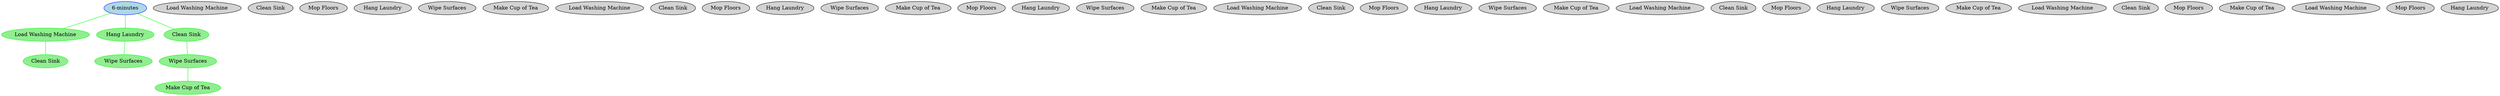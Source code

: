 // Task List
graph {
	node [style=filled]
	root [label="6-minutes" color=blue fillcolor=lightblue]
	"Load Washing Machine_0" [label="Load Washing Machine"]
	"Clean Sink_0" [label="Clean Sink"]
	"Mop Floors_0" [label="Mop Floors"]
	"Hang Laundry_0" [label="Hang Laundry"]
	"Wipe Surfaces_0" [label="Wipe Surfaces"]
	"Make Cup of Tea_0" [label="Make Cup of Tea"]
	"Load Washing Machine_1" [label="Load Washing Machine"]
	"Clean Sink_1" [label="Clean Sink"]
	"Mop Floors_1" [label="Mop Floors"]
	"Hang Laundry_1" [label="Hang Laundry"]
	"Wipe Surfaces_1" [label="Wipe Surfaces"]
	"Make Cup of Tea_1" [label="Make Cup of Tea"]
	"Load Washing Machine_2" [label="Load Washing Machine"]
	"Clean Sink_2" [label="Clean Sink"]
	"Mop Floors_2" [label="Mop Floors"]
	"Hang Laundry_2" [label="Hang Laundry"]
	"Wipe Surfaces_2" [label="Wipe Surfaces"]
	"Make Cup of Tea_2" [label="Make Cup of Tea"]
	root -- "Load Washing Machine_2" [color=green]
	"Load Washing Machine_2" [color=green fillcolor=lightgreen]
	"Load Washing Machine_2" -- "Clean Sink_2" [color=green]
	"Clean Sink_2" [color=green fillcolor=lightgreen]
	"Load Washing Machine_2" [label="Load Washing Machine"]
	"Clean Sink_2" [label="Clean Sink"]
	"Mop Floors_2" [label="Mop Floors"]
	"Hang Laundry_2" [label="Hang Laundry"]
	"Wipe Surfaces_2" [label="Wipe Surfaces"]
	"Make Cup of Tea_2" [label="Make Cup of Tea"]
	"Load Washing Machine_3" [label="Load Washing Machine"]
	"Clean Sink_3" [label="Clean Sink"]
	"Mop Floors_3" [label="Mop Floors"]
	"Hang Laundry_3" [label="Hang Laundry"]
	"Wipe Surfaces_3" [label="Wipe Surfaces"]
	"Make Cup of Tea_3" [label="Make Cup of Tea"]
	"Load Washing Machine_3" [label="Load Washing Machine"]
	"Clean Sink_3" [label="Clean Sink"]
	"Mop Floors_3" [label="Mop Floors"]
	"Hang Laundry_3" [label="Hang Laundry"]
	"Wipe Surfaces_3" [label="Wipe Surfaces"]
	"Make Cup of Tea_3" [label="Make Cup of Tea"]
	"Load Washing Machine_4" [label="Load Washing Machine"]
	"Clean Sink_4" [label="Clean Sink"]
	"Mop Floors_4" [label="Mop Floors"]
	"Hang Laundry_4" [label="Hang Laundry"]
	"Wipe Surfaces_4" [label="Wipe Surfaces"]
	"Make Cup of Tea_4" [label="Make Cup of Tea"]
	"Load Washing Machine_4" [label="Load Washing Machine"]
	"Clean Sink_4" [label="Clean Sink"]
	"Mop Floors_4" [label="Mop Floors"]
	"Hang Laundry_4" [label="Hang Laundry"]
	"Wipe Surfaces_4" [label="Wipe Surfaces"]
	"Make Cup of Tea_4" [label="Make Cup of Tea"]
	"Load Washing Machine_5" [label="Load Washing Machine"]
	"Clean Sink_5" [label="Clean Sink"]
	"Mop Floors_5" [label="Mop Floors"]
	"Hang Laundry_5" [label="Hang Laundry"]
	"Wipe Surfaces_5" [label="Wipe Surfaces"]
	"Make Cup of Tea_5" [label="Make Cup of Tea"]
	"Load Washing Machine_6" [label="Load Washing Machine"]
	"Clean Sink_6" [label="Clean Sink"]
	"Mop Floors_6" [label="Mop Floors"]
	"Hang Laundry_6" [label="Hang Laundry"]
	"Wipe Surfaces_6" [label="Wipe Surfaces"]
	"Make Cup of Tea_6" [label="Make Cup of Tea"]
	"Load Washing Machine_6" [label="Load Washing Machine"]
	"Clean Sink_6" [label="Clean Sink"]
	"Mop Floors_6" [label="Mop Floors"]
	"Hang Laundry_6" [label="Hang Laundry"]
	"Wipe Surfaces_6" [label="Wipe Surfaces"]
	"Make Cup of Tea_6" [label="Make Cup of Tea"]
	"Load Washing Machine_5" [label="Load Washing Machine"]
	"Clean Sink_5" [label="Clean Sink"]
	"Mop Floors_5" [label="Mop Floors"]
	"Hang Laundry_5" [label="Hang Laundry"]
	"Wipe Surfaces_5" [label="Wipe Surfaces"]
	"Make Cup of Tea_5" [label="Make Cup of Tea"]
	"Load Washing Machine_6" [label="Load Washing Machine"]
	"Clean Sink_6" [label="Clean Sink"]
	"Mop Floors_6" [label="Mop Floors"]
	"Hang Laundry_6" [label="Hang Laundry"]
	"Wipe Surfaces_6" [label="Wipe Surfaces"]
	"Make Cup of Tea_6" [label="Make Cup of Tea"]
	"Load Washing Machine_6" [label="Load Washing Machine"]
	"Clean Sink_6" [label="Clean Sink"]
	"Mop Floors_6" [label="Mop Floors"]
	"Hang Laundry_6" [label="Hang Laundry"]
	"Wipe Surfaces_6" [label="Wipe Surfaces"]
	"Make Cup of Tea_6" [label="Make Cup of Tea"]
	"Load Washing Machine_1" [label="Load Washing Machine"]
	"Clean Sink_1" [label="Clean Sink"]
	"Mop Floors_1" [label="Mop Floors"]
	"Hang Laundry_1" [label="Hang Laundry"]
	"Wipe Surfaces_1" [label="Wipe Surfaces"]
	"Make Cup of Tea_1" [label="Make Cup of Tea"]
	"Load Washing Machine_2" [label="Load Washing Machine"]
	"Clean Sink_2" [label="Clean Sink"]
	"Mop Floors_2" [label="Mop Floors"]
	"Hang Laundry_2" [label="Hang Laundry"]
	"Wipe Surfaces_2" [label="Wipe Surfaces"]
	"Make Cup of Tea_2" [label="Make Cup of Tea"]
	"Load Washing Machine_3" [label="Load Washing Machine"]
	"Clean Sink_3" [label="Clean Sink"]
	"Mop Floors_3" [label="Mop Floors"]
	"Hang Laundry_3" [label="Hang Laundry"]
	"Wipe Surfaces_3" [label="Wipe Surfaces"]
	"Make Cup of Tea_3" [label="Make Cup of Tea"]
	"Load Washing Machine_3" [label="Load Washing Machine"]
	"Clean Sink_3" [label="Clean Sink"]
	"Mop Floors_3" [label="Mop Floors"]
	"Hang Laundry_3" [label="Hang Laundry"]
	"Wipe Surfaces_3" [label="Wipe Surfaces"]
	"Make Cup of Tea_3" [label="Make Cup of Tea"]
	"Load Washing Machine_4" [label="Load Washing Machine"]
	"Clean Sink_4" [label="Clean Sink"]
	"Mop Floors_4" [label="Mop Floors"]
	"Hang Laundry_4" [label="Hang Laundry"]
	"Wipe Surfaces_4" [label="Wipe Surfaces"]
	"Make Cup of Tea_4" [label="Make Cup of Tea"]
	"Load Washing Machine_4" [label="Load Washing Machine"]
	"Clean Sink_4" [label="Clean Sink"]
	"Mop Floors_4" [label="Mop Floors"]
	"Hang Laundry_4" [label="Hang Laundry"]
	"Wipe Surfaces_4" [label="Wipe Surfaces"]
	"Make Cup of Tea_4" [label="Make Cup of Tea"]
	"Load Washing Machine_5" [label="Load Washing Machine"]
	"Clean Sink_5" [label="Clean Sink"]
	"Mop Floors_5" [label="Mop Floors"]
	"Hang Laundry_5" [label="Hang Laundry"]
	"Wipe Surfaces_5" [label="Wipe Surfaces"]
	"Make Cup of Tea_5" [label="Make Cup of Tea"]
	"Load Washing Machine_6" [label="Load Washing Machine"]
	"Clean Sink_6" [label="Clean Sink"]
	"Mop Floors_6" [label="Mop Floors"]
	"Hang Laundry_6" [label="Hang Laundry"]
	"Wipe Surfaces_6" [label="Wipe Surfaces"]
	"Make Cup of Tea_6" [label="Make Cup of Tea"]
	root -- "Clean Sink_6" [color=green]
	"Clean Sink_6" [color=green fillcolor=lightgreen]
	"Clean Sink_6" -- "Wipe Surfaces_6" [color=green]
	"Wipe Surfaces_6" [color=green fillcolor=lightgreen]
	"Wipe Surfaces_6" -- "Make Cup of Tea_6" [color=green]
	"Make Cup of Tea_6" [color=green fillcolor=lightgreen]
	"Load Washing Machine_6" [label="Load Washing Machine"]
	"Clean Sink_6" [label="Clean Sink"]
	"Mop Floors_6" [label="Mop Floors"]
	"Hang Laundry_6" [label="Hang Laundry"]
	"Wipe Surfaces_6" [label="Wipe Surfaces"]
	"Make Cup of Tea_6" [label="Make Cup of Tea"]
	"Load Washing Machine_5" [label="Load Washing Machine"]
	"Clean Sink_5" [label="Clean Sink"]
	"Mop Floors_5" [label="Mop Floors"]
	"Hang Laundry_5" [label="Hang Laundry"]
	"Wipe Surfaces_5" [label="Wipe Surfaces"]
	"Make Cup of Tea_5" [label="Make Cup of Tea"]
	"Load Washing Machine_6" [label="Load Washing Machine"]
	"Clean Sink_6" [label="Clean Sink"]
	"Mop Floors_6" [label="Mop Floors"]
	"Hang Laundry_6" [label="Hang Laundry"]
	"Wipe Surfaces_6" [label="Wipe Surfaces"]
	"Make Cup of Tea_6" [label="Make Cup of Tea"]
	"Load Washing Machine_6" [label="Load Washing Machine"]
	"Clean Sink_6" [label="Clean Sink"]
	"Mop Floors_6" [label="Mop Floors"]
	"Hang Laundry_6" [label="Hang Laundry"]
	"Wipe Surfaces_6" [label="Wipe Surfaces"]
	"Make Cup of Tea_6" [label="Make Cup of Tea"]
	"Load Washing Machine_2" [label="Load Washing Machine"]
	"Clean Sink_2" [label="Clean Sink"]
	"Mop Floors_2" [label="Mop Floors"]
	"Hang Laundry_2" [label="Hang Laundry"]
	"Wipe Surfaces_2" [label="Wipe Surfaces"]
	"Make Cup of Tea_2" [label="Make Cup of Tea"]
	"Load Washing Machine_3" [label="Load Washing Machine"]
	"Clean Sink_3" [label="Clean Sink"]
	"Mop Floors_3" [label="Mop Floors"]
	"Hang Laundry_3" [label="Hang Laundry"]
	"Wipe Surfaces_3" [label="Wipe Surfaces"]
	"Make Cup of Tea_3" [label="Make Cup of Tea"]
	"Load Washing Machine_3" [label="Load Washing Machine"]
	"Clean Sink_3" [label="Clean Sink"]
	"Mop Floors_3" [label="Mop Floors"]
	"Hang Laundry_3" [label="Hang Laundry"]
	"Wipe Surfaces_3" [label="Wipe Surfaces"]
	"Make Cup of Tea_3" [label="Make Cup of Tea"]
	"Load Washing Machine_4" [label="Load Washing Machine"]
	"Clean Sink_4" [label="Clean Sink"]
	"Mop Floors_4" [label="Mop Floors"]
	"Hang Laundry_4" [label="Hang Laundry"]
	"Wipe Surfaces_4" [label="Wipe Surfaces"]
	"Make Cup of Tea_4" [label="Make Cup of Tea"]
	"Load Washing Machine_5" [label="Load Washing Machine"]
	"Clean Sink_5" [label="Clean Sink"]
	"Mop Floors_5" [label="Mop Floors"]
	"Hang Laundry_5" [label="Hang Laundry"]
	"Wipe Surfaces_5" [label="Wipe Surfaces"]
	"Make Cup of Tea_5" [label="Make Cup of Tea"]
	root -- "Hang Laundry_5" [color=green]
	"Hang Laundry_5" [color=green fillcolor=lightgreen]
	"Hang Laundry_5" -- "Wipe Surfaces_5" [color=green]
	"Wipe Surfaces_5" [color=green fillcolor=lightgreen]
	"Load Washing Machine_5" [label="Load Washing Machine"]
	"Clean Sink_5" [label="Clean Sink"]
	"Mop Floors_5" [label="Mop Floors"]
	"Hang Laundry_5" [label="Hang Laundry"]
	"Wipe Surfaces_5" [label="Wipe Surfaces"]
	"Make Cup of Tea_5" [label="Make Cup of Tea"]
	"Load Washing Machine_6" [label="Load Washing Machine"]
	"Clean Sink_6" [label="Clean Sink"]
	"Mop Floors_6" [label="Mop Floors"]
	"Hang Laundry_6" [label="Hang Laundry"]
	"Wipe Surfaces_6" [label="Wipe Surfaces"]
	"Make Cup of Tea_6" [label="Make Cup of Tea"]
	"Load Washing Machine_6" [label="Load Washing Machine"]
	"Clean Sink_6" [label="Clean Sink"]
	"Mop Floors_6" [label="Mop Floors"]
	"Hang Laundry_6" [label="Hang Laundry"]
	"Wipe Surfaces_6" [label="Wipe Surfaces"]
	"Make Cup of Tea_6" [label="Make Cup of Tea"]
	"Load Washing Machine_4" [label="Load Washing Machine"]
	"Clean Sink_4" [label="Clean Sink"]
	"Mop Floors_4" [label="Mop Floors"]
	"Hang Laundry_4" [label="Hang Laundry"]
	"Wipe Surfaces_4" [label="Wipe Surfaces"]
	"Make Cup of Tea_4" [label="Make Cup of Tea"]
	"Load Washing Machine_5" [label="Load Washing Machine"]
	"Clean Sink_5" [label="Clean Sink"]
	"Mop Floors_5" [label="Mop Floors"]
	"Hang Laundry_5" [label="Hang Laundry"]
	"Wipe Surfaces_5" [label="Wipe Surfaces"]
	"Make Cup of Tea_5" [label="Make Cup of Tea"]
	"Load Washing Machine_6" [label="Load Washing Machine"]
	"Clean Sink_6" [label="Clean Sink"]
	"Mop Floors_6" [label="Mop Floors"]
	"Hang Laundry_6" [label="Hang Laundry"]
	"Wipe Surfaces_6" [label="Wipe Surfaces"]
	"Make Cup of Tea_6" [label="Make Cup of Tea"]
	"Load Washing Machine_6" [label="Load Washing Machine"]
	"Clean Sink_6" [label="Clean Sink"]
	"Mop Floors_6" [label="Mop Floors"]
	"Hang Laundry_6" [label="Hang Laundry"]
	"Wipe Surfaces_6" [label="Wipe Surfaces"]
	"Make Cup of Tea_6" [label="Make Cup of Tea"]
	"Load Washing Machine_5" [label="Load Washing Machine"]
	"Clean Sink_5" [label="Clean Sink"]
	"Mop Floors_5" [label="Mop Floors"]
	"Hang Laundry_5" [label="Hang Laundry"]
	"Wipe Surfaces_5" [label="Wipe Surfaces"]
	"Make Cup of Tea_5" [label="Make Cup of Tea"]
	"Load Washing Machine_6" [label="Load Washing Machine"]
	"Clean Sink_6" [label="Clean Sink"]
	"Mop Floors_6" [label="Mop Floors"]
	"Hang Laundry_6" [label="Hang Laundry"]
	"Wipe Surfaces_6" [label="Wipe Surfaces"]
	"Make Cup of Tea_6" [label="Make Cup of Tea"]
	"Load Washing Machine_6" [label="Load Washing Machine"]
	"Clean Sink_6" [label="Clean Sink"]
	"Mop Floors_6" [label="Mop Floors"]
	"Hang Laundry_6" [label="Hang Laundry"]
	"Wipe Surfaces_6" [label="Wipe Surfaces"]
	"Make Cup of Tea_6" [label="Make Cup of Tea"]
}
